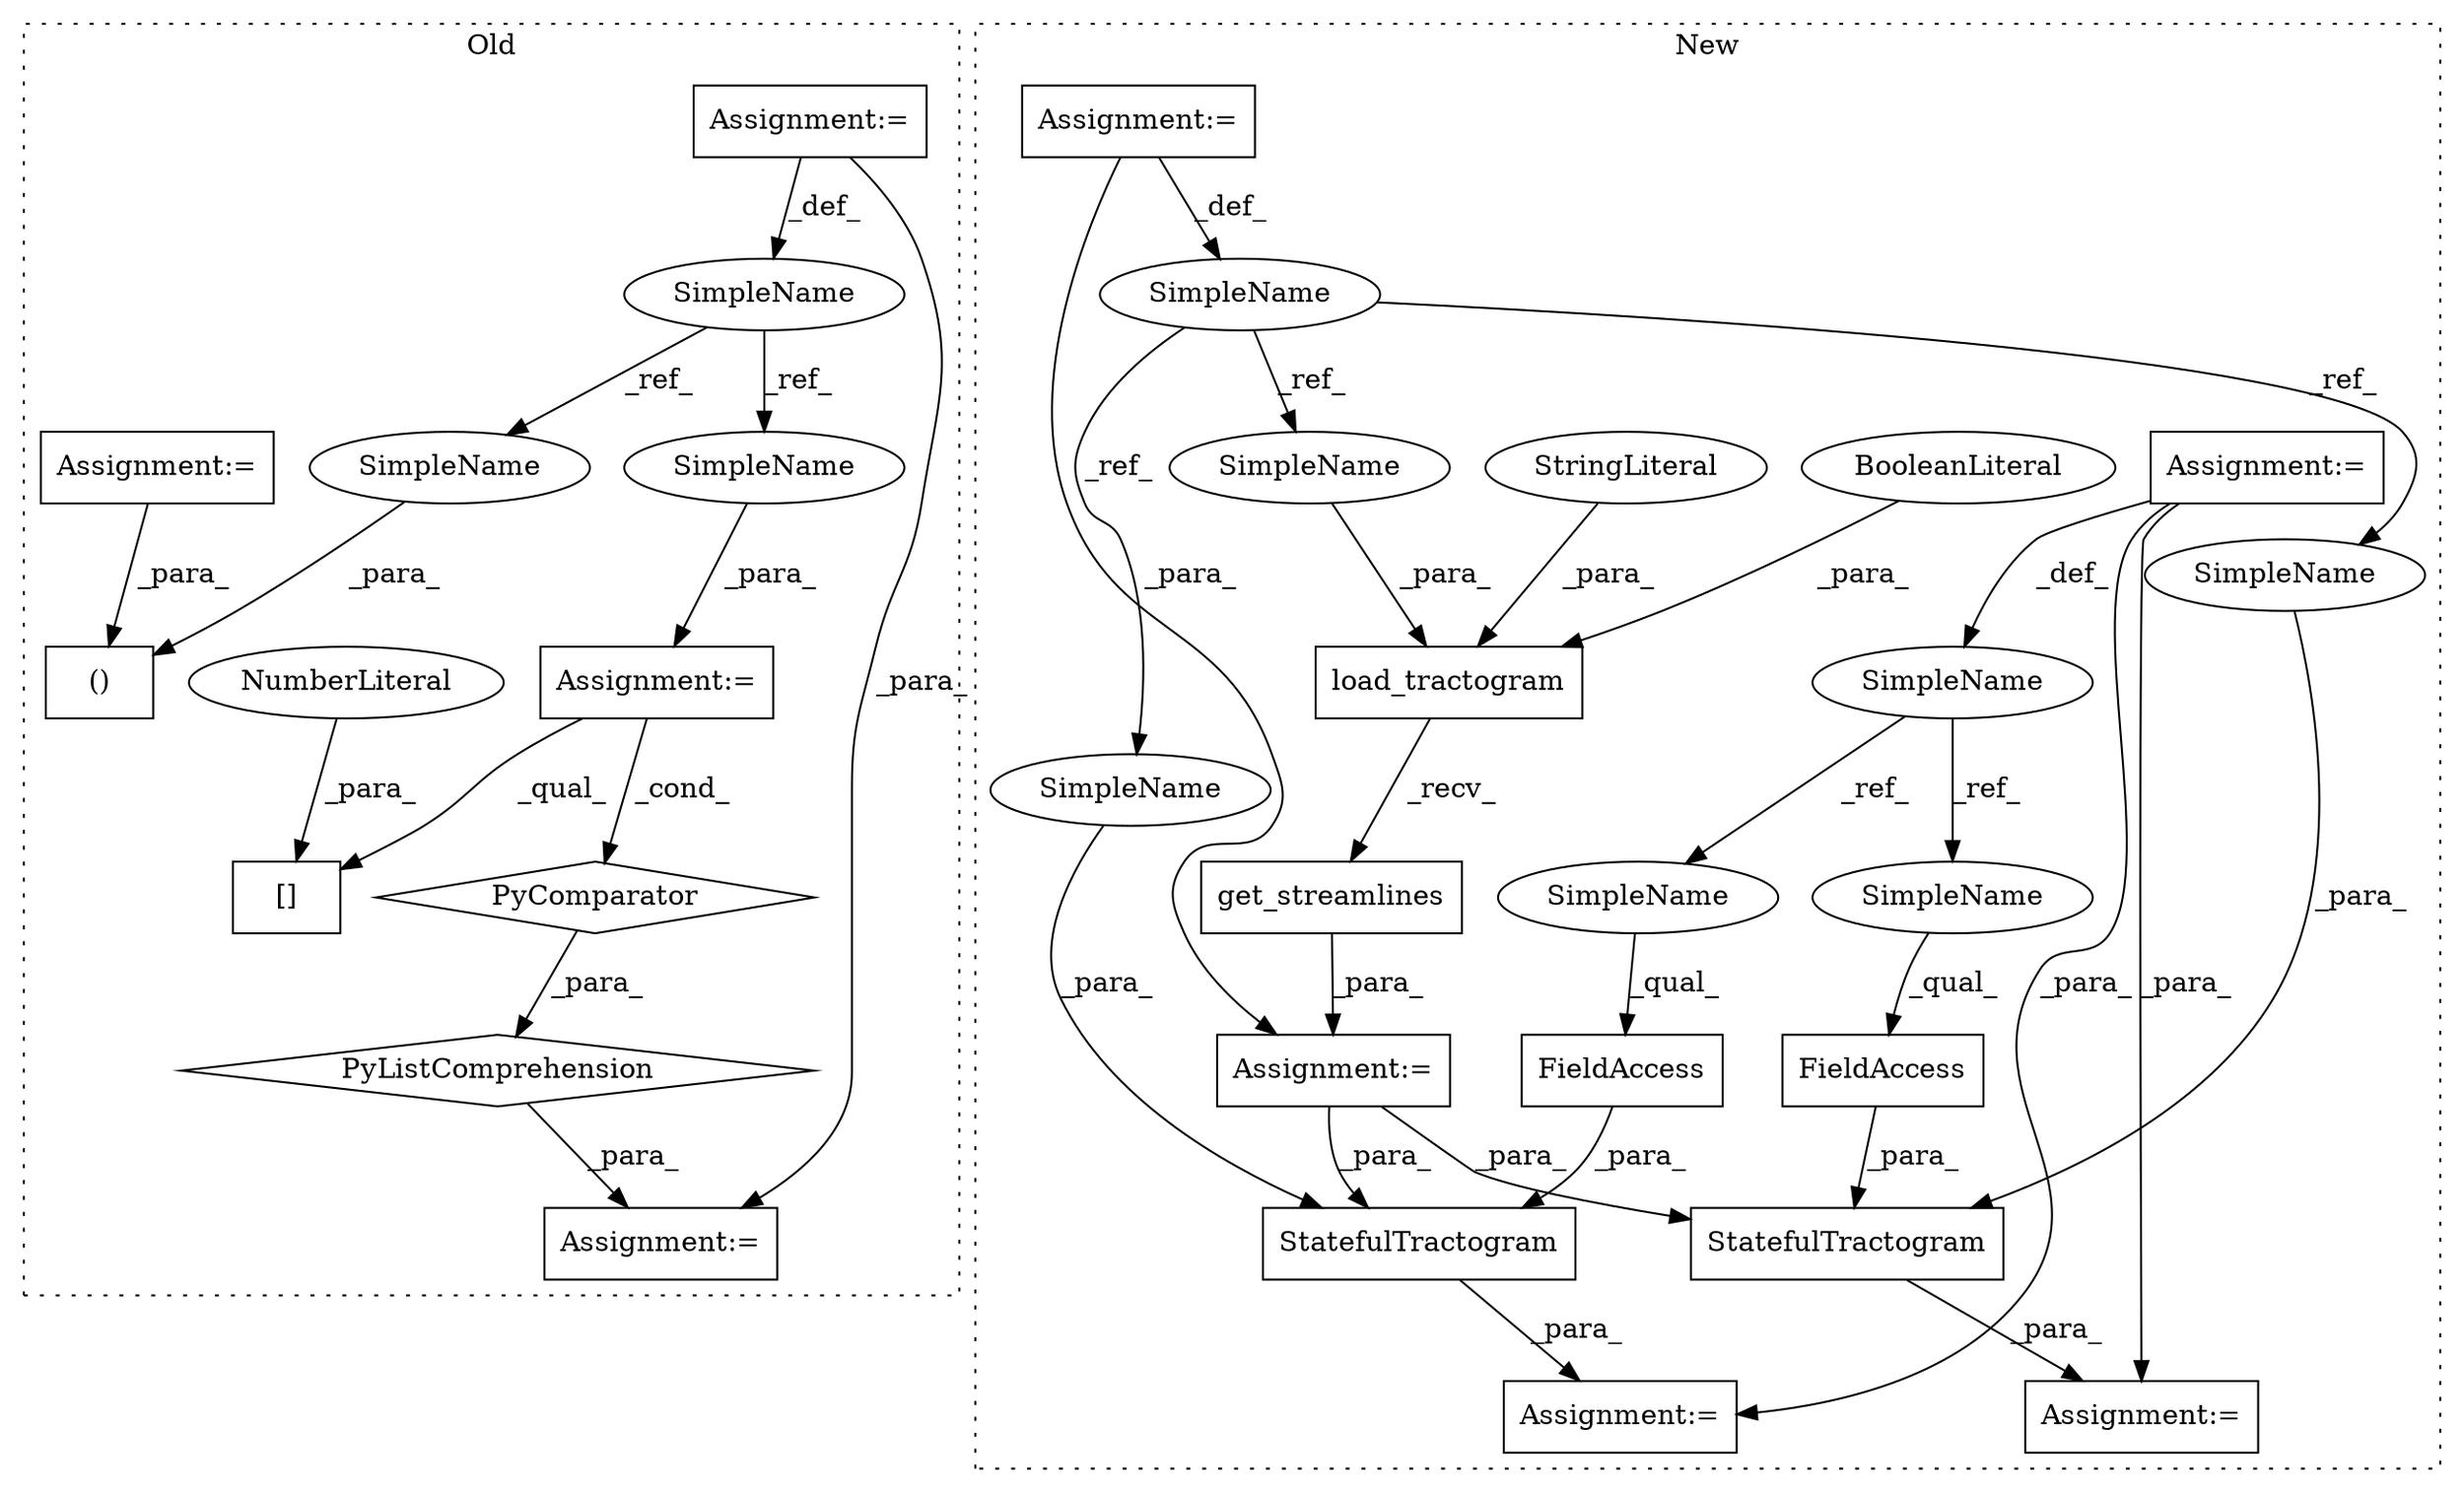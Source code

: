 digraph G {
subgraph cluster0 {
1 [label="()" a="106" s="2070" l="23" shape="box"];
10 [label="Assignment:=" a="7" s="1774" l="7" shape="box"];
12 [label="[]" a="2" s="2155,2158" l="2,1" shape="box"];
13 [label="NumberLiteral" a="34" s="2157" l="1" shape="ellipse"];
14 [label="PyListComprehension" a="109" s="2155" l="99" shape="diamond"];
15 [label="PyComparator" a="113" s="2223" l="23" shape="diamond"];
20 [label="SimpleName" a="42" s="1774" l="7" shape="ellipse"];
21 [label="Assignment:=" a="7" s="2223" l="23" shape="box"];
22 [label="Assignment:=" a="7" s="1761" l="3" shape="box"];
23 [label="Assignment:=" a="7" s="2141" l="14" shape="box"];
29 [label="SimpleName" a="42" s="2070" l="7" shape="ellipse"];
30 [label="SimpleName" a="42" s="2230" l="7" shape="ellipse"];
label = "Old";
style="dotted";
}
subgraph cluster1 {
2 [label="StatefulTractogram" a="32" s="2480,2523" l="19,1" shape="box"];
3 [label="FieldAccess" a="22" s="2512" l="11" shape="box"];
4 [label="Assignment:=" a="7" s="2479" l="1" shape="box"];
5 [label="Assignment:=" a="7" s="1872" l="5" shape="box"];
6 [label="SimpleName" a="42" s="2279" l="9" shape="ellipse"];
7 [label="StatefulTractogram" a="32" s="2685,2728" l="19,1" shape="box"];
8 [label="SimpleName" a="42" s="1872" l="5" shape="ellipse"];
9 [label="FieldAccess" a="22" s="2717" l="11" shape="box"];
11 [label="Assignment:=" a="7" s="2684" l="1" shape="box"];
16 [label="get_streamlines" a="32" s="2364" l="17" shape="box"];
17 [label="load_tractogram" a="32" s="2324,2362" l="16,1" shape="box"];
18 [label="BooleanLiteral" a="9" s="2357" l="5" shape="ellipse"];
19 [label="StringLiteral" a="45" s="2350" l="6" shape="ellipse"];
24 [label="Assignment:=" a="7" s="2323" l="1" shape="box"];
25 [label="Assignment:=" a="7" s="2288" l="1" shape="box"];
26 [label="SimpleName" a="42" s="2707" l="9" shape="ellipse"];
27 [label="SimpleName" a="42" s="2340" l="9" shape="ellipse"];
28 [label="SimpleName" a="42" s="2502" l="9" shape="ellipse"];
31 [label="SimpleName" a="42" s="2717" l="5" shape="ellipse"];
32 [label="SimpleName" a="42" s="2512" l="5" shape="ellipse"];
label = "New";
style="dotted";
}
2 -> 4 [label="_para_"];
3 -> 2 [label="_para_"];
5 -> 11 [label="_para_"];
5 -> 8 [label="_def_"];
5 -> 4 [label="_para_"];
6 -> 27 [label="_ref_"];
6 -> 26 [label="_ref_"];
6 -> 28 [label="_ref_"];
7 -> 11 [label="_para_"];
8 -> 31 [label="_ref_"];
8 -> 32 [label="_ref_"];
9 -> 7 [label="_para_"];
10 -> 20 [label="_def_"];
10 -> 23 [label="_para_"];
13 -> 12 [label="_para_"];
14 -> 23 [label="_para_"];
15 -> 14 [label="_para_"];
16 -> 24 [label="_para_"];
17 -> 16 [label="_recv_"];
18 -> 17 [label="_para_"];
19 -> 17 [label="_para_"];
20 -> 29 [label="_ref_"];
20 -> 30 [label="_ref_"];
21 -> 12 [label="_qual_"];
21 -> 15 [label="_cond_"];
22 -> 1 [label="_para_"];
24 -> 7 [label="_para_"];
24 -> 2 [label="_para_"];
25 -> 6 [label="_def_"];
25 -> 24 [label="_para_"];
26 -> 7 [label="_para_"];
27 -> 17 [label="_para_"];
28 -> 2 [label="_para_"];
29 -> 1 [label="_para_"];
30 -> 21 [label="_para_"];
31 -> 9 [label="_qual_"];
32 -> 3 [label="_qual_"];
}
